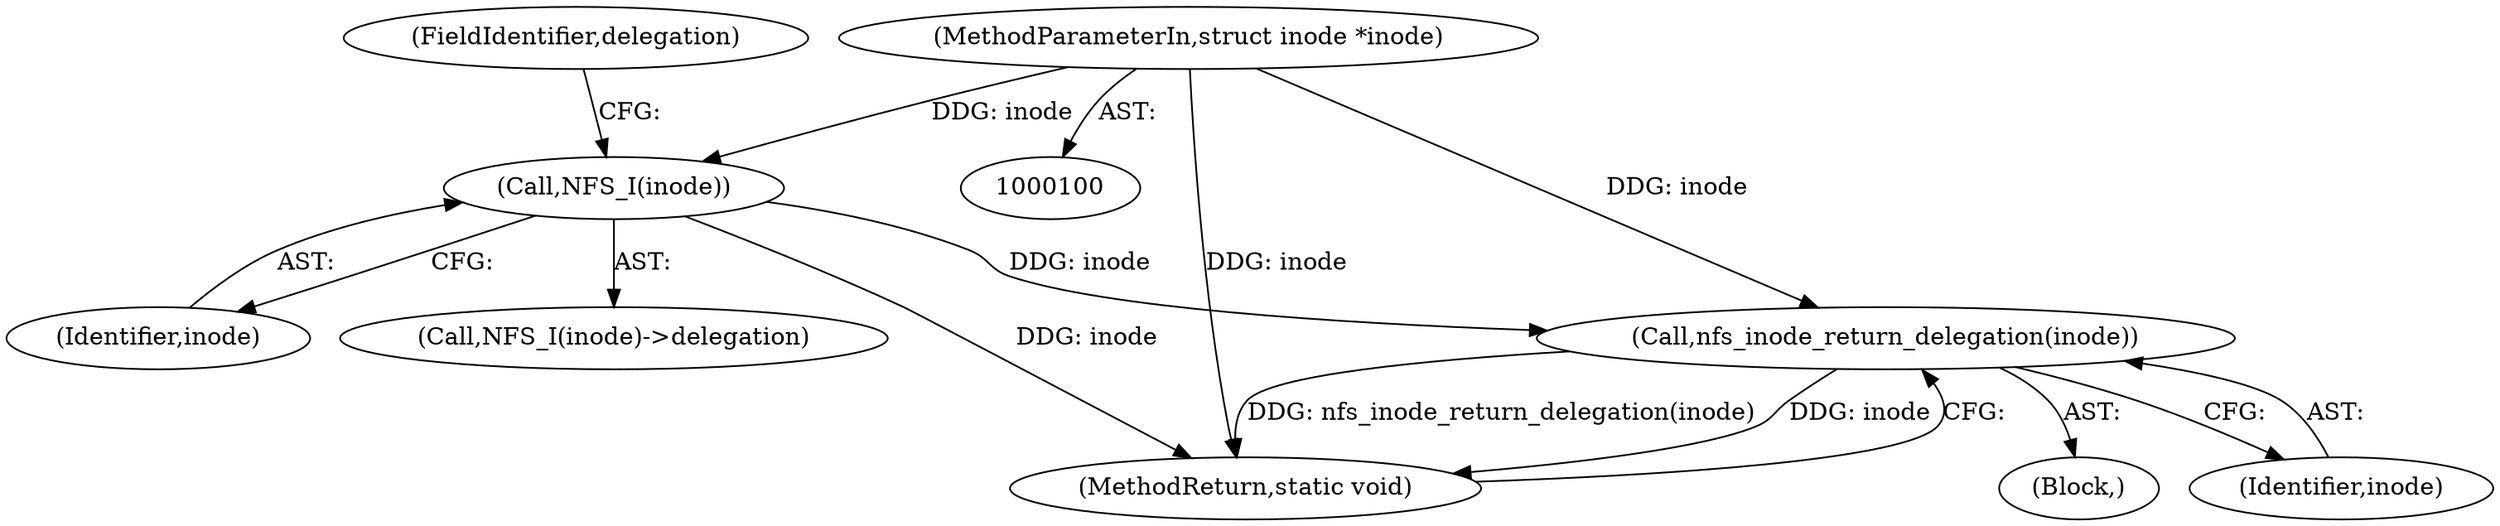 digraph "0_linux_dc0b027dfadfcb8a5504f7d8052754bf8d501ab9_20@pointer" {
"1000110" [label="(Call,NFS_I(inode))"];
"1000101" [label="(MethodParameterIn,struct inode *inode)"];
"1000129" [label="(Call,nfs_inode_return_delegation(inode))"];
"1000101" [label="(MethodParameterIn,struct inode *inode)"];
"1000131" [label="(MethodReturn,static void)"];
"1000103" [label="(Block,)"];
"1000130" [label="(Identifier,inode)"];
"1000129" [label="(Call,nfs_inode_return_delegation(inode))"];
"1000112" [label="(FieldIdentifier,delegation)"];
"1000110" [label="(Call,NFS_I(inode))"];
"1000111" [label="(Identifier,inode)"];
"1000109" [label="(Call,NFS_I(inode)->delegation)"];
"1000110" -> "1000109"  [label="AST: "];
"1000110" -> "1000111"  [label="CFG: "];
"1000111" -> "1000110"  [label="AST: "];
"1000112" -> "1000110"  [label="CFG: "];
"1000110" -> "1000131"  [label="DDG: inode"];
"1000101" -> "1000110"  [label="DDG: inode"];
"1000110" -> "1000129"  [label="DDG: inode"];
"1000101" -> "1000100"  [label="AST: "];
"1000101" -> "1000131"  [label="DDG: inode"];
"1000101" -> "1000129"  [label="DDG: inode"];
"1000129" -> "1000103"  [label="AST: "];
"1000129" -> "1000130"  [label="CFG: "];
"1000130" -> "1000129"  [label="AST: "];
"1000131" -> "1000129"  [label="CFG: "];
"1000129" -> "1000131"  [label="DDG: nfs_inode_return_delegation(inode)"];
"1000129" -> "1000131"  [label="DDG: inode"];
}

